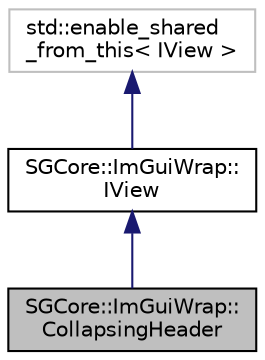 digraph "SGCore::ImGuiWrap::CollapsingHeader"
{
 // LATEX_PDF_SIZE
  edge [fontname="Helvetica",fontsize="10",labelfontname="Helvetica",labelfontsize="10"];
  node [fontname="Helvetica",fontsize="10",shape=record];
  Node1 [label="SGCore::ImGuiWrap::\lCollapsingHeader",height=0.2,width=0.4,color="black", fillcolor="grey75", style="filled", fontcolor="black",tooltip=" "];
  Node2 -> Node1 [dir="back",color="midnightblue",fontsize="10",style="solid"];
  Node2 [label="SGCore::ImGuiWrap::\lIView",height=0.2,width=0.4,color="black", fillcolor="white", style="filled",URL="$structSGCore_1_1ImGuiWrap_1_1IView.html",tooltip=" "];
  Node3 -> Node2 [dir="back",color="midnightblue",fontsize="10",style="solid"];
  Node3 [label="std::enable_shared\l_from_this\< IView \>",height=0.2,width=0.4,color="grey75", fillcolor="white", style="filled",tooltip=" "];
}
